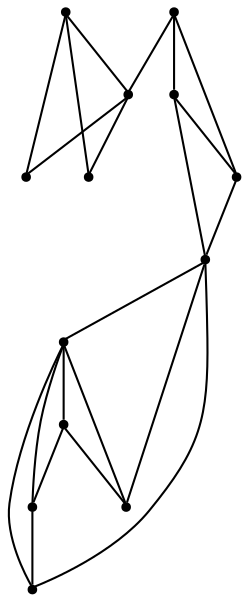 graph {
  node [shape=point,comment="{\"directed\":false,\"doi\":\"10.1007/978-3-642-00219-9_39\",\"figure\":\"3 (1)\"}"]

  v0 [pos="1167.6808408515396,2663.463837352833"]
  v1 [pos="1089.981383141806,2607.3185503766254"]
  v2 [pos="1165.6877052484556,2542.536701122364"]
  v3 [pos="1056.114556920251,2710.968745966558"]
  v4 [pos="1006.3108535766601,2542.536701122364"]
  v5 [pos="940.5660738213118,2603.0002692375983"]
  v6 [pos="910.6813831418059,2510.1457764952333"]
  v7 [pos="801.1123704777207,2551.1773338904745"]
  v8 [pos="819.0423832028412,2723.9276598736956"]
  v9 [pos="713.4513704166856,2721.7644488141254"]
  v10 [pos="731.3813831418059,2622.4366048532765"]
  v11 [pos="677.5914085920467,2546.854982261391"]
  v12 [pos="611.8508281264194,2637.5503344342424"]

  v0 -- v1 [id="-1",pos="1167.6808408515396,2663.463837352833 1089.981383141806,2607.3185503766254 1089.981383141806,2607.3185503766254 1089.981383141806,2607.3185503766254"]
  v12 -- v10 [id="-2",pos="611.8508281264194,2637.5503344342424 731.3813831418059,2622.4366048532765 731.3813831418059,2622.4366048532765 731.3813831418059,2622.4366048532765"]
  v12 -- v11 [id="-3",pos="611.8508281264194,2637.5503344342424 677.5914085920467,2546.854982261391 677.5914085920467,2546.854982261391 677.5914085920467,2546.854982261391"]
  v11 -- v10 [id="-5",pos="677.5914085920467,2546.854982261391 731.3813831418059,2622.4366048532765 731.3813831418059,2622.4366048532765 731.3813831418059,2622.4366048532765"]
  v11 -- v7 [id="-6",pos="677.5914085920467,2546.854982261391 801.1123704777207,2551.1773338904745 801.1123704777207,2551.1773338904745 801.1123704777207,2551.1773338904745"]
  v9 -- v12 [id="-7",pos="713.4513704166856,2721.7644488141254 611.8508281264194,2637.5503344342424 611.8508281264194,2637.5503344342424 611.8508281264194,2637.5503344342424"]
  v9 -- v8 [id="-8",pos="713.4513704166856,2721.7644488141254 819.0423832028412,2723.9276598736956 819.0423832028412,2723.9276598736956 819.0423832028412,2723.9276598736956"]
  v10 -- v9 [id="-10",pos="731.3813831418059,2622.4366048532765 713.4513704166856,2721.7644488141254 713.4513704166856,2721.7644488141254 713.4513704166856,2721.7644488141254"]
  v10 -- v8 [id="-11",pos="731.3813831418059,2622.4366048532765 819.0423832028412,2723.9276598736956 819.0423832028412,2723.9276598736956 819.0423832028412,2723.9276598736956"]
  v7 -- v5 [id="-12",pos="801.1123704777207,2551.1773338904745 940.5660738213118,2603.0002692375983 940.5660738213118,2603.0002692375983 940.5660738213118,2603.0002692375983"]
  v7 -- v10 [id="-14",pos="801.1123704777207,2551.1773338904745 731.3813831418059,2622.4366048532765 731.3813831418059,2622.4366048532765 731.3813831418059,2622.4366048532765"]
  v7 -- v8 [id="-15",pos="801.1123704777207,2551.1773338904745 819.0423832028412,2723.9276598736956 819.0423832028412,2723.9276598736956 819.0423832028412,2723.9276598736956"]
  v6 -- v4 [id="-18",pos="910.6813831418059,2510.1457764952333 1006.3108535766601,2542.536701122364 1006.3108535766601,2542.536701122364 1006.3108535766601,2542.536701122364"]
  v6 -- v7 [id="-19",pos="910.6813831418059,2510.1457764952333 801.1123704777207,2551.1773338904745 801.1123704777207,2551.1773338904745 801.1123704777207,2551.1773338904745"]
  v5 -- v6 [id="-20",pos="940.5660738213118,2603.0002692375983 910.6813831418059,2510.1457764952333 910.6813831418059,2510.1457764952333 910.6813831418059,2510.1457764952333"]
  v4 -- v5 [id="-21",pos="1006.3108535766601,2542.536701122364 940.5660738213118,2603.0002692375983 940.5660738213118,2603.0002692375983 940.5660738213118,2603.0002692375983"]
  v4 -- v1 [id="-22",pos="1006.3108535766601,2542.536701122364 1089.981383141806,2607.3185503766254 1089.981383141806,2607.3185503766254 1089.981383141806,2607.3185503766254"]
  v3 -- v0 [id="-23",pos="1056.114556920251,2710.968745966558 1167.6808408515396,2663.463837352833 1167.6808408515396,2663.463837352833 1167.6808408515396,2663.463837352833"]
  v1 -- v3 [id="-24",pos="1089.981383141806,2607.3185503766254 1056.114556920251,2710.968745966558 1056.114556920251,2710.968745966558 1056.114556920251,2710.968745966558"]
  v1 -- v2 [id="-25",pos="1089.981383141806,2607.3185503766254 1165.6877052484556,2542.536701122364 1165.6877052484556,2542.536701122364 1165.6877052484556,2542.536701122364"]
  v2 -- v0 [id="-26",pos="1165.6877052484556,2542.536701122364 1167.6808408515396,2663.463837352833 1167.6808408515396,2663.463837352833 1167.6808408515396,2663.463837352833"]
}
